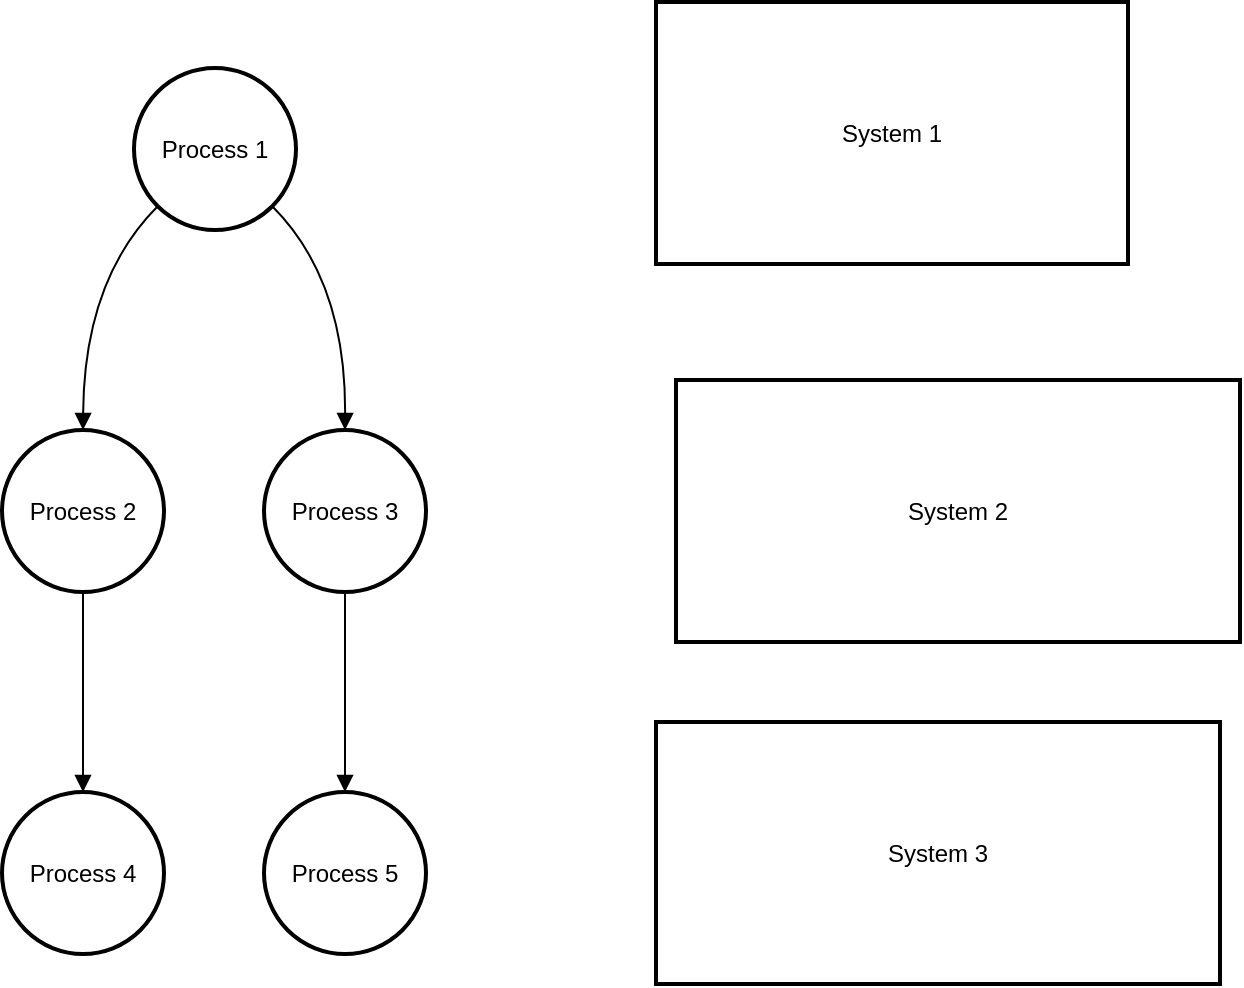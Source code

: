 <mxfile version="25.0.1">
  <diagram name="Page-1" id="hQs5HElA8y3-Bk8a-BCD">
    <mxGraphModel dx="1434" dy="1996" grid="1" gridSize="10" guides="1" tooltips="1" connect="1" arrows="1" fold="1" page="1" pageScale="1" pageWidth="827" pageHeight="1169" math="0" shadow="0">
      <root>
        <mxCell id="0" />
        <mxCell id="1" parent="0" />
        <mxCell id="2" value="System 3" style="whiteSpace=wrap;strokeWidth=2;" parent="1" vertex="1">
          <mxGeometry x="370" y="360" width="282" height="131" as="geometry" />
        </mxCell>
        <mxCell id="3" value="System 2" style="whiteSpace=wrap;strokeWidth=2;" parent="1" vertex="1">
          <mxGeometry x="380" y="189" width="282" height="131" as="geometry" />
        </mxCell>
        <mxCell id="4" value="System 1" style="whiteSpace=wrap;strokeWidth=2;" parent="1" vertex="1">
          <mxGeometry x="370" width="236" height="131" as="geometry" />
        </mxCell>
        <mxCell id="5" value="Process 1" style="ellipse;aspect=fixed;strokeWidth=2;whiteSpace=wrap;" parent="1" vertex="1">
          <mxGeometry x="109" y="33" width="81" height="81" as="geometry" />
        </mxCell>
        <mxCell id="6" value="Process 2" style="ellipse;aspect=fixed;strokeWidth=2;whiteSpace=wrap;" parent="1" vertex="1">
          <mxGeometry x="43" y="214" width="81" height="81" as="geometry" />
        </mxCell>
        <mxCell id="7" value="Process 3" style="ellipse;aspect=fixed;strokeWidth=2;whiteSpace=wrap;" parent="1" vertex="1">
          <mxGeometry x="174" y="214" width="81" height="81" as="geometry" />
        </mxCell>
        <mxCell id="8" value="Process 4" style="ellipse;aspect=fixed;strokeWidth=2;whiteSpace=wrap;" parent="1" vertex="1">
          <mxGeometry x="43" y="395" width="81" height="81" as="geometry" />
        </mxCell>
        <mxCell id="9" value="Process 5" style="ellipse;aspect=fixed;strokeWidth=2;whiteSpace=wrap;" parent="1" vertex="1">
          <mxGeometry x="174" y="395" width="81" height="81" as="geometry" />
        </mxCell>
        <mxCell id="10" value="" style="curved=1;startArrow=none;endArrow=block;exitX=0;exitY=1;entryX=0.5;entryY=0;" parent="1" source="5" target="6" edge="1">
          <mxGeometry relative="1" as="geometry">
            <Array as="points">
              <mxPoint x="84" y="139" />
            </Array>
          </mxGeometry>
        </mxCell>
        <mxCell id="11" value="" style="curved=1;startArrow=none;endArrow=block;exitX=0.5;exitY=0.99;entryX=0.5;entryY=-0.01;" parent="1" source="6" target="8" edge="1">
          <mxGeometry relative="1" as="geometry">
            <Array as="points" />
          </mxGeometry>
        </mxCell>
        <mxCell id="12" value="" style="curved=1;startArrow=none;endArrow=block;exitX=1;exitY=1;entryX=0.5;entryY=0;" parent="1" source="5" target="7" edge="1">
          <mxGeometry relative="1" as="geometry">
            <Array as="points">
              <mxPoint x="215" y="139" />
            </Array>
          </mxGeometry>
        </mxCell>
        <mxCell id="13" value="" style="curved=1;startArrow=none;endArrow=block;exitX=0.5;exitY=0.99;entryX=0.5;entryY=0;" parent="1" source="7" target="9" edge="1">
          <mxGeometry relative="1" as="geometry">
            <Array as="points" />
          </mxGeometry>
        </mxCell>
      </root>
    </mxGraphModel>
  </diagram>
</mxfile>

